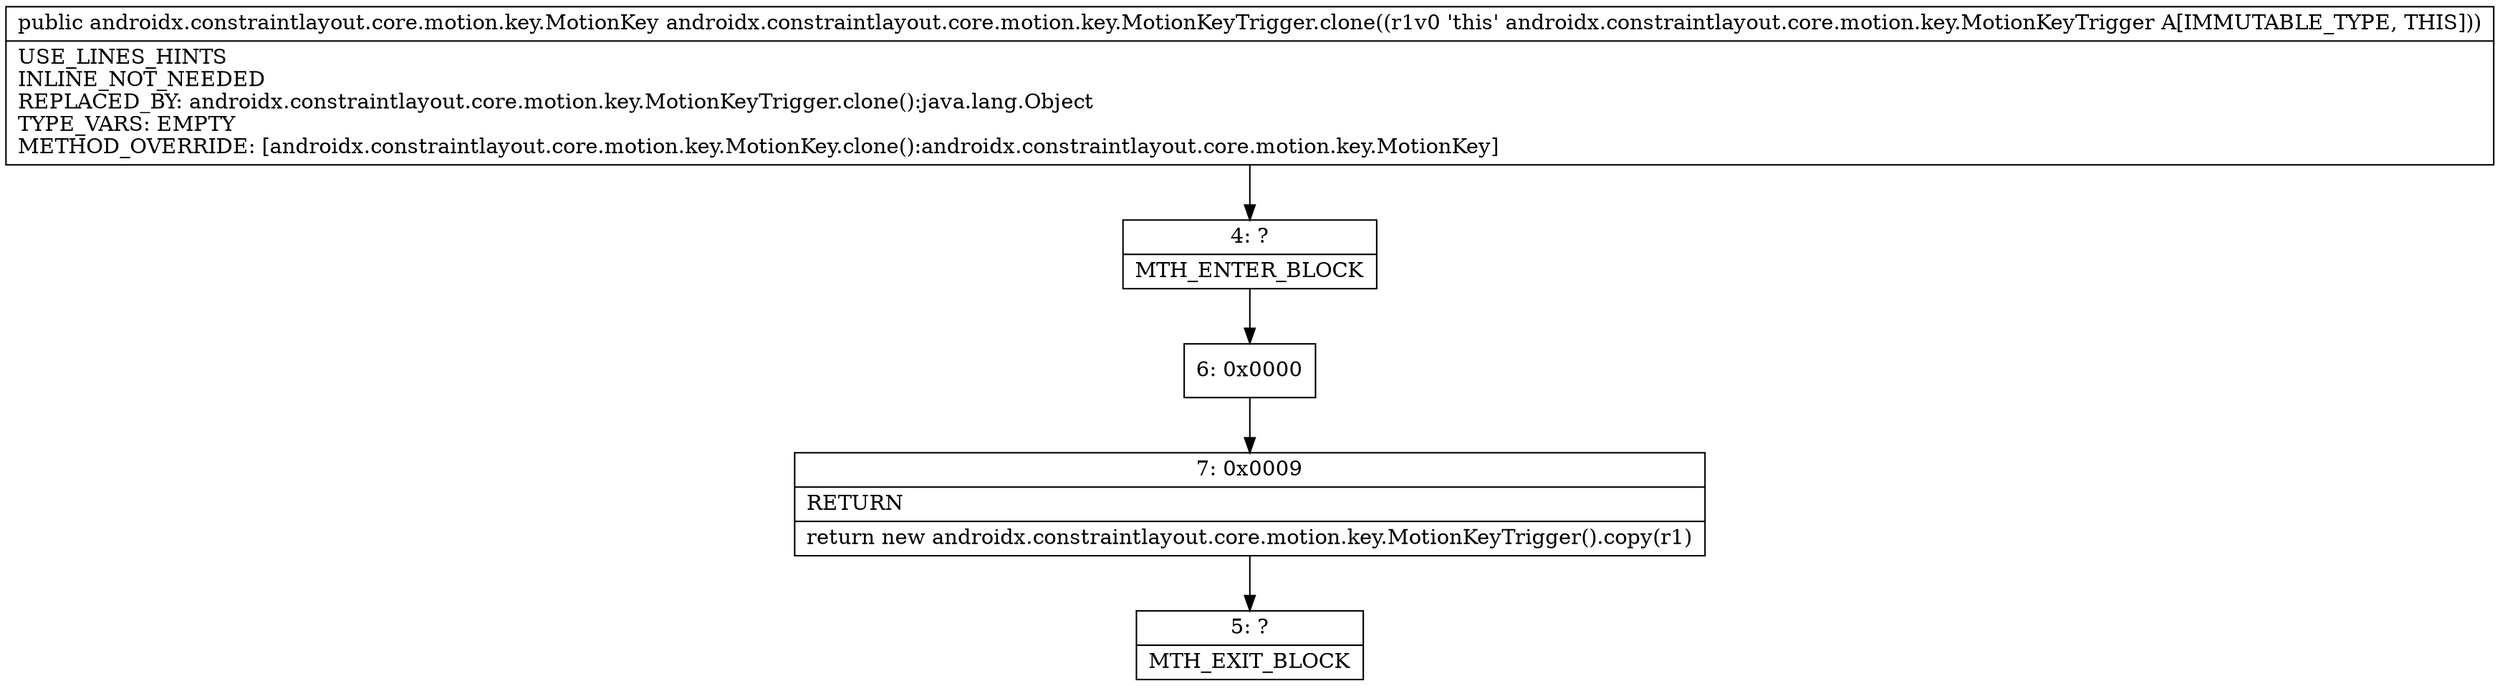 digraph "CFG forandroidx.constraintlayout.core.motion.key.MotionKeyTrigger.clone()Landroidx\/constraintlayout\/core\/motion\/key\/MotionKey;" {
Node_4 [shape=record,label="{4\:\ ?|MTH_ENTER_BLOCK\l}"];
Node_6 [shape=record,label="{6\:\ 0x0000}"];
Node_7 [shape=record,label="{7\:\ 0x0009|RETURN\l|return new androidx.constraintlayout.core.motion.key.MotionKeyTrigger().copy(r1)\l}"];
Node_5 [shape=record,label="{5\:\ ?|MTH_EXIT_BLOCK\l}"];
MethodNode[shape=record,label="{public androidx.constraintlayout.core.motion.key.MotionKey androidx.constraintlayout.core.motion.key.MotionKeyTrigger.clone((r1v0 'this' androidx.constraintlayout.core.motion.key.MotionKeyTrigger A[IMMUTABLE_TYPE, THIS]))  | USE_LINES_HINTS\lINLINE_NOT_NEEDED\lREPLACED_BY: androidx.constraintlayout.core.motion.key.MotionKeyTrigger.clone():java.lang.Object\lTYPE_VARS: EMPTY\lMETHOD_OVERRIDE: [androidx.constraintlayout.core.motion.key.MotionKey.clone():androidx.constraintlayout.core.motion.key.MotionKey]\l}"];
MethodNode -> Node_4;Node_4 -> Node_6;
Node_6 -> Node_7;
Node_7 -> Node_5;
}

